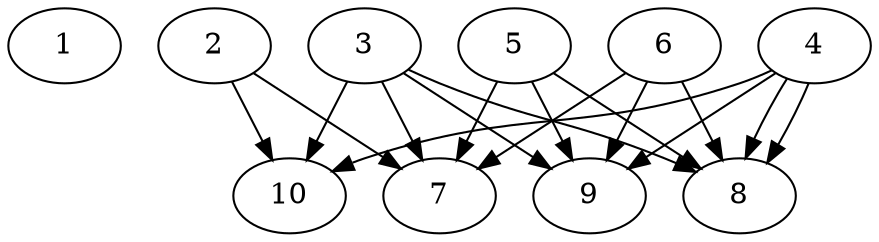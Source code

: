 // DAG automatically generated by daggen at Thu Oct  3 13:58:06 2019
// ./daggen --dot -n 10 --ccr 0.3 --fat 0.9 --regular 0.9 --density 0.9 --mindata 5242880 --maxdata 52428800 
digraph G {
  1 [size="38826667", alpha="0.08", expect_size="11648000"] 
  2 [size="95146667", alpha="0.14", expect_size="28544000"] 
  2 -> 7 [size ="28544000"]
  2 -> 10 [size ="28544000"]
  3 [size="91477333", alpha="0.15", expect_size="27443200"] 
  3 -> 7 [size ="27443200"]
  3 -> 8 [size ="27443200"]
  3 -> 9 [size ="27443200"]
  3 -> 10 [size ="27443200"]
  4 [size="79424853", alpha="0.12", expect_size="23827456"] 
  4 -> 8 [size ="23827456"]
  4 -> 8 [size ="23827456"]
  4 -> 9 [size ="23827456"]
  4 -> 10 [size ="23827456"]
  5 [size="73345707", alpha="0.16", expect_size="22003712"] 
  5 -> 7 [size ="22003712"]
  5 -> 8 [size ="22003712"]
  5 -> 9 [size ="22003712"]
  6 [size="44393813", alpha="0.09", expect_size="13318144"] 
  6 -> 7 [size ="13318144"]
  6 -> 8 [size ="13318144"]
  6 -> 9 [size ="13318144"]
  7 [size="79585280", alpha="0.06", expect_size="23875584"] 
  8 [size="93364907", alpha="0.18", expect_size="28009472"] 
  9 [size="152292693", alpha="0.02", expect_size="45687808"] 
  10 [size="167639040", alpha="0.07", expect_size="50291712"] 
}
